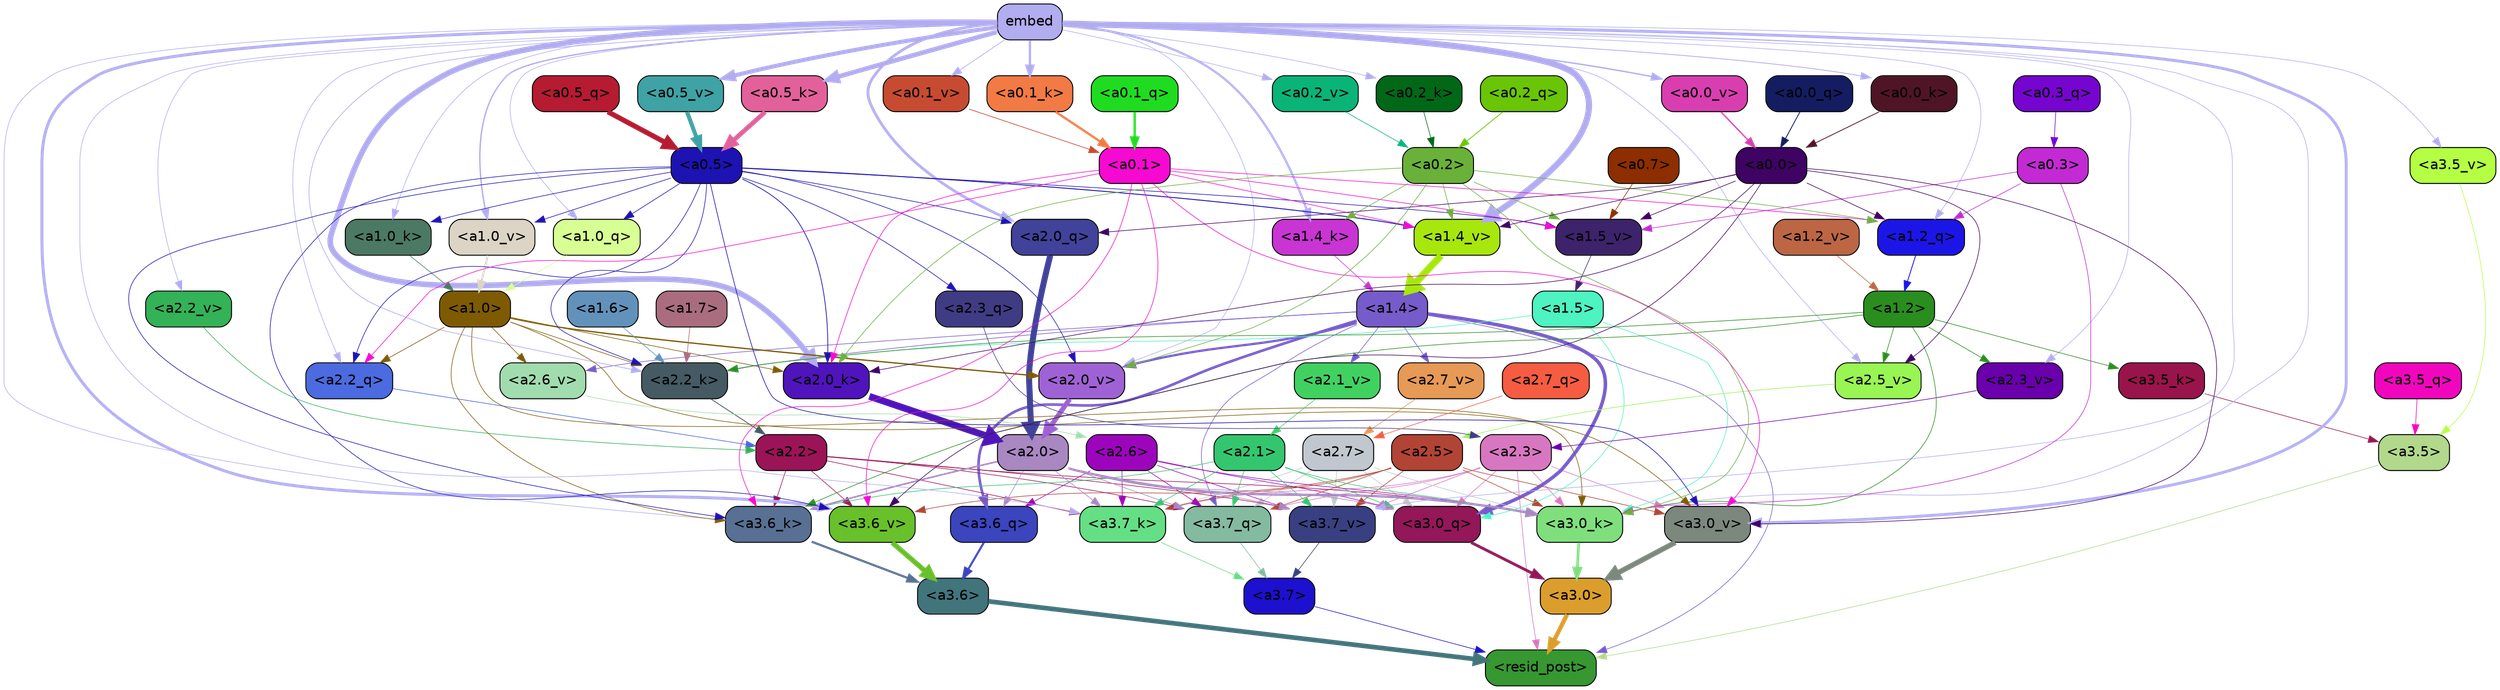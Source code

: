 strict digraph "" {
	graph [bgcolor=transparent,
		layout=dot,
		overlap=false,
		splines=true
	];
	"<a3.7>"	[color=black,
		fillcolor="#1d10ce",
		fontname=Helvetica,
		shape=box,
		style="filled, rounded"];
	"<resid_post>"	[color=black,
		fillcolor="#379731",
		fontname=Helvetica,
		shape=box,
		style="filled, rounded"];
	"<a3.7>" -> "<resid_post>"	[color="#1d10ce",
		penwidth=0.6];
	"<a3.6>"	[color=black,
		fillcolor="#42747c",
		fontname=Helvetica,
		shape=box,
		style="filled, rounded"];
	"<a3.6>" -> "<resid_post>"	[color="#42747c",
		penwidth=4.6696330308914185];
	"<a3.5>"	[color=black,
		fillcolor="#b1d88b",
		fontname=Helvetica,
		shape=box,
		style="filled, rounded"];
	"<a3.5>" -> "<resid_post>"	[color="#b1d88b",
		penwidth=0.6];
	"<a3.0>"	[color=black,
		fillcolor="#db9e2d",
		fontname=Helvetica,
		shape=box,
		style="filled, rounded"];
	"<a3.0>" -> "<resid_post>"	[color="#db9e2d",
		penwidth=4.282557368278503];
	"<a2.3>"	[color=black,
		fillcolor="#d877c1",
		fontname=Helvetica,
		shape=box,
		style="filled, rounded"];
	"<a2.3>" -> "<resid_post>"	[color="#d877c1",
		penwidth=0.6];
	"<a3.7_q>"	[color=black,
		fillcolor="#84baa0",
		fontname=Helvetica,
		shape=box,
		style="filled, rounded"];
	"<a2.3>" -> "<a3.7_q>"	[color="#d877c1",
		penwidth=0.6];
	"<a3.0_q>"	[color=black,
		fillcolor="#931759",
		fontname=Helvetica,
		shape=box,
		style="filled, rounded"];
	"<a2.3>" -> "<a3.0_q>"	[color="#d877c1",
		penwidth=0.6];
	"<a3.7_k>"	[color=black,
		fillcolor="#65df85",
		fontname=Helvetica,
		shape=box,
		style="filled, rounded"];
	"<a2.3>" -> "<a3.7_k>"	[color="#d877c1",
		penwidth=0.6];
	"<a3.0_k>"	[color=black,
		fillcolor="#80df7d",
		fontname=Helvetica,
		shape=box,
		style="filled, rounded"];
	"<a2.3>" -> "<a3.0_k>"	[color="#d877c1",
		penwidth=0.6];
	"<a3.7_v>"	[color=black,
		fillcolor="#394081",
		fontname=Helvetica,
		shape=box,
		style="filled, rounded"];
	"<a2.3>" -> "<a3.7_v>"	[color="#d877c1",
		penwidth=0.6];
	"<a3.0_v>"	[color=black,
		fillcolor="#7c887e",
		fontname=Helvetica,
		shape=box,
		style="filled, rounded"];
	"<a2.3>" -> "<a3.0_v>"	[color="#d877c1",
		penwidth=0.6];
	"<a1.4>"	[color=black,
		fillcolor="#765bca",
		fontname=Helvetica,
		shape=box,
		style="filled, rounded"];
	"<a1.4>" -> "<resid_post>"	[color="#765bca",
		penwidth=0.6];
	"<a1.4>" -> "<a3.7_q>"	[color="#765bca",
		penwidth=0.6];
	"<a3.6_q>"	[color=black,
		fillcolor="#3a45be",
		fontname=Helvetica,
		shape=box,
		style="filled, rounded"];
	"<a1.4>" -> "<a3.6_q>"	[color="#765bca",
		penwidth=2.6073555648326874];
	"<a1.4>" -> "<a3.0_q>"	[color="#765bca",
		penwidth=3.4971605762839317];
	"<a2.2_k>"	[color=black,
		fillcolor="#455a63",
		fontname=Helvetica,
		shape=box,
		style="filled, rounded"];
	"<a1.4>" -> "<a2.2_k>"	[color="#765bca",
		penwidth=0.6];
	"<a2.7_v>"	[color=black,
		fillcolor="#e79956",
		fontname=Helvetica,
		shape=box,
		style="filled, rounded"];
	"<a1.4>" -> "<a2.7_v>"	[color="#765bca",
		penwidth=0.6];
	"<a2.6_v>"	[color=black,
		fillcolor="#a1dcae",
		fontname=Helvetica,
		shape=box,
		style="filled, rounded"];
	"<a1.4>" -> "<a2.6_v>"	[color="#765bca",
		penwidth=0.6];
	"<a2.1_v>"	[color=black,
		fillcolor="#41d161",
		fontname=Helvetica,
		shape=box,
		style="filled, rounded"];
	"<a1.4>" -> "<a2.1_v>"	[color="#765bca",
		penwidth=0.6];
	"<a2.0_v>"	[color=black,
		fillcolor="#9f62d4",
		fontname=Helvetica,
		shape=box,
		style="filled, rounded"];
	"<a1.4>" -> "<a2.0_v>"	[color="#765bca",
		penwidth=2.268670678138733];
	"<a3.7_q>" -> "<a3.7>"	[color="#84baa0",
		penwidth=0.6];
	"<a3.6_q>" -> "<a3.6>"	[color="#3a45be",
		penwidth=2.03758105635643];
	"<a3.5_q>"	[color=black,
		fillcolor="#f007bd",
		fontname=Helvetica,
		shape=box,
		style="filled, rounded"];
	"<a3.5_q>" -> "<a3.5>"	[color="#f007bd",
		penwidth=0.6];
	"<a3.0_q>" -> "<a3.0>"	[color="#931759",
		penwidth=2.8638100624084473];
	"<a3.7_k>" -> "<a3.7>"	[color="#65df85",
		penwidth=0.6];
	"<a3.6_k>"	[color=black,
		fillcolor="#577093",
		fontname=Helvetica,
		shape=box,
		style="filled, rounded"];
	"<a3.6_k>" -> "<a3.6>"	[color="#577093",
		penwidth=2.174198240041733];
	"<a3.5_k>"	[color=black,
		fillcolor="#99144b",
		fontname=Helvetica,
		shape=box,
		style="filled, rounded"];
	"<a3.5_k>" -> "<a3.5>"	[color="#99144b",
		penwidth=0.6];
	"<a3.0_k>" -> "<a3.0>"	[color="#80df7d",
		penwidth=2.6274144649505615];
	"<a3.7_v>" -> "<a3.7>"	[color="#394081",
		penwidth=0.6];
	"<a3.6_v>"	[color=black,
		fillcolor="#68c02b",
		fontname=Helvetica,
		shape=box,
		style="filled, rounded"];
	"<a3.6_v>" -> "<a3.6>"	[color="#68c02b",
		penwidth=5.002329230308533];
	"<a3.5_v>"	[color=black,
		fillcolor="#b4ff43",
		fontname=Helvetica,
		shape=box,
		style="filled, rounded"];
	"<a3.5_v>" -> "<a3.5>"	[color="#b4ff43",
		penwidth=0.6];
	"<a3.0_v>" -> "<a3.0>"	[color="#7c887e",
		penwidth=5.188832879066467];
	"<a2.7>"	[color=black,
		fillcolor="#c1c7ce",
		fontname=Helvetica,
		shape=box,
		style="filled, rounded"];
	"<a2.7>" -> "<a3.7_q>"	[color="#c1c7ce",
		penwidth=0.6];
	"<a2.7>" -> "<a3.0_q>"	[color="#c1c7ce",
		penwidth=0.6];
	"<a2.7>" -> "<a3.7_k>"	[color="#c1c7ce",
		penwidth=0.6];
	"<a2.7>" -> "<a3.0_k>"	[color="#c1c7ce",
		penwidth=0.6];
	"<a2.7>" -> "<a3.7_v>"	[color="#c1c7ce",
		penwidth=0.6];
	"<a2.6>"	[color=black,
		fillcolor="#9d05bd",
		fontname=Helvetica,
		shape=box,
		style="filled, rounded"];
	"<a2.6>" -> "<a3.7_q>"	[color="#9d05bd",
		penwidth=0.6];
	"<a2.6>" -> "<a3.6_q>"	[color="#9d05bd",
		penwidth=0.6];
	"<a2.6>" -> "<a3.0_q>"	[color="#9d05bd",
		penwidth=0.6];
	"<a2.6>" -> "<a3.7_k>"	[color="#9d05bd",
		penwidth=0.6];
	"<a2.6>" -> "<a3.0_k>"	[color="#9d05bd",
		penwidth=0.6];
	"<a2.6>" -> "<a3.7_v>"	[color="#9d05bd",
		penwidth=0.6];
	"<a2.5>"	[color=black,
		fillcolor="#b24435",
		fontname=Helvetica,
		shape=box,
		style="filled, rounded"];
	"<a2.5>" -> "<a3.7_q>"	[color="#b24435",
		penwidth=0.6];
	"<a2.5>" -> "<a3.7_k>"	[color="#b24435",
		penwidth=0.6];
	"<a2.5>" -> "<a3.0_k>"	[color="#b24435",
		penwidth=0.6];
	"<a2.5>" -> "<a3.7_v>"	[color="#b24435",
		penwidth=0.6];
	"<a2.5>" -> "<a3.6_v>"	[color="#b24435",
		penwidth=0.6];
	"<a2.5>" -> "<a3.0_v>"	[color="#b24435",
		penwidth=0.6];
	"<a2.2>"	[color=black,
		fillcolor="#9b1457",
		fontname=Helvetica,
		shape=box,
		style="filled, rounded"];
	"<a2.2>" -> "<a3.7_q>"	[color="#9b1457",
		penwidth=0.6];
	"<a2.2>" -> "<a3.7_k>"	[color="#9b1457",
		penwidth=0.6];
	"<a2.2>" -> "<a3.6_k>"	[color="#9b1457",
		penwidth=0.6];
	"<a2.2>" -> "<a3.0_k>"	[color="#9b1457",
		penwidth=0.6];
	"<a2.2>" -> "<a3.7_v>"	[color="#9b1457",
		penwidth=0.6];
	"<a2.2>" -> "<a3.6_v>"	[color="#9b1457",
		penwidth=0.6];
	"<a2.1>"	[color=black,
		fillcolor="#34c66f",
		fontname=Helvetica,
		shape=box,
		style="filled, rounded"];
	"<a2.1>" -> "<a3.7_q>"	[color="#34c66f",
		penwidth=0.6];
	"<a2.1>" -> "<a3.0_q>"	[color="#34c66f",
		penwidth=0.6];
	"<a2.1>" -> "<a3.7_k>"	[color="#34c66f",
		penwidth=0.6];
	"<a2.1>" -> "<a3.6_k>"	[color="#34c66f",
		penwidth=0.6];
	"<a2.1>" -> "<a3.0_k>"	[color="#34c66f",
		penwidth=0.6];
	"<a2.1>" -> "<a3.7_v>"	[color="#34c66f",
		penwidth=0.6];
	"<a2.0>"	[color=black,
		fillcolor="#a987c1",
		fontname=Helvetica,
		shape=box,
		style="filled, rounded"];
	"<a2.0>" -> "<a3.7_q>"	[color="#a987c1",
		penwidth=0.6];
	"<a2.0>" -> "<a3.6_q>"	[color="#a987c1",
		penwidth=0.6];
	"<a2.0>" -> "<a3.0_q>"	[color="#a987c1",
		penwidth=0.6];
	"<a2.0>" -> "<a3.7_k>"	[color="#a987c1",
		penwidth=0.6];
	"<a2.0>" -> "<a3.6_k>"	[color="#a987c1",
		penwidth=1.5568191409111023];
	"<a2.0>" -> "<a3.0_k>"	[color="#a987c1",
		penwidth=2.270527422428131];
	"<a2.0>" -> "<a3.7_v>"	[color="#a987c1",
		penwidth=0.6];
	"<a1.5>"	[color=black,
		fillcolor="#4df3c1",
		fontname=Helvetica,
		shape=box,
		style="filled, rounded"];
	"<a1.5>" -> "<a3.0_q>"	[color="#4df3c1",
		penwidth=0.6];
	"<a1.5>" -> "<a3.0_k>"	[color="#4df3c1",
		penwidth=0.6];
	"<a1.5>" -> "<a2.2_k>"	[color="#4df3c1",
		penwidth=0.6];
	embed	[color=black,
		fillcolor="#b2acf0",
		fontname=Helvetica,
		shape=box,
		style="filled, rounded"];
	embed -> "<a3.7_k>"	[color="#b2acf0",
		penwidth=0.6];
	embed -> "<a3.6_k>"	[color="#b2acf0",
		penwidth=0.6];
	embed -> "<a3.0_k>"	[color="#b2acf0",
		penwidth=0.6];
	embed -> "<a3.7_v>"	[color="#b2acf0",
		penwidth=0.6];
	embed -> "<a3.6_v>"	[color="#b2acf0",
		penwidth=2.9588699340820312];
	embed -> "<a3.5_v>"	[color="#b2acf0",
		penwidth=0.6];
	embed -> "<a3.0_v>"	[color="#b2acf0",
		penwidth=2.8686431646347046];
	"<a2.2_q>"	[color=black,
		fillcolor="#4c6be0",
		fontname=Helvetica,
		shape=box,
		style="filled, rounded"];
	embed -> "<a2.2_q>"	[color="#b2acf0",
		penwidth=0.6];
	"<a2.0_q>"	[color=black,
		fillcolor="#41429a",
		fontname=Helvetica,
		shape=box,
		style="filled, rounded"];
	embed -> "<a2.0_q>"	[color="#b2acf0",
		penwidth=2.7617180347442627];
	embed -> "<a2.2_k>"	[color="#b2acf0",
		penwidth=0.67606520652771];
	"<a2.0_k>"	[color=black,
		fillcolor="#4f14bc",
		fontname=Helvetica,
		shape=box,
		style="filled, rounded"];
	embed -> "<a2.0_k>"	[color="#b2acf0",
		penwidth=5.615107178688049];
	"<a2.5_v>"	[color=black,
		fillcolor="#98f554",
		fontname=Helvetica,
		shape=box,
		style="filled, rounded"];
	embed -> "<a2.5_v>"	[color="#b2acf0",
		penwidth=0.6];
	"<a2.3_v>"	[color=black,
		fillcolor="#6900ab",
		fontname=Helvetica,
		shape=box,
		style="filled, rounded"];
	embed -> "<a2.3_v>"	[color="#b2acf0",
		penwidth=0.6];
	"<a2.2_v>"	[color=black,
		fillcolor="#34b257",
		fontname=Helvetica,
		shape=box,
		style="filled, rounded"];
	embed -> "<a2.2_v>"	[color="#b2acf0",
		penwidth=0.6];
	embed -> "<a2.0_v>"	[color="#b2acf0",
		penwidth=0.6];
	"<a1.2_q>"	[color=black,
		fillcolor="#1b16e6",
		fontname=Helvetica,
		shape=box,
		style="filled, rounded"];
	embed -> "<a1.2_q>"	[color="#b2acf0",
		penwidth=0.6];
	"<a1.0_q>"	[color=black,
		fillcolor="#d7ff94",
		fontname=Helvetica,
		shape=box,
		style="filled, rounded"];
	embed -> "<a1.0_q>"	[color="#b2acf0",
		penwidth=0.6];
	"<a1.4_k>"	[color=black,
		fillcolor="#c935d3",
		fontname=Helvetica,
		shape=box,
		style="filled, rounded"];
	embed -> "<a1.4_k>"	[color="#b2acf0",
		penwidth=2.1468217372894287];
	"<a1.0_k>"	[color=black,
		fillcolor="#4c7963",
		fontname=Helvetica,
		shape=box,
		style="filled, rounded"];
	embed -> "<a1.0_k>"	[color="#b2acf0",
		penwidth=0.6];
	"<a1.4_v>"	[color=black,
		fillcolor="#a7e70d",
		fontname=Helvetica,
		shape=box,
		style="filled, rounded"];
	embed -> "<a1.4_v>"	[color="#b2acf0",
		penwidth=6.189999580383301];
	"<a1.0_v>"	[color=black,
		fillcolor="#dcd4c4",
		fontname=Helvetica,
		shape=box,
		style="filled, rounded"];
	embed -> "<a1.0_v>"	[color="#b2acf0",
		penwidth=1.3123979568481445];
	"<a0.5_k>"	[color=black,
		fillcolor="#e2619a",
		fontname=Helvetica,
		shape=box,
		style="filled, rounded"];
	embed -> "<a0.5_k>"	[color="#b2acf0",
		penwidth=4.58268666267395];
	"<a0.2_k>"	[color=black,
		fillcolor="#016818",
		fontname=Helvetica,
		shape=box,
		style="filled, rounded"];
	embed -> "<a0.2_k>"	[color="#b2acf0",
		penwidth=0.6];
	"<a0.1_k>"	[color=black,
		fillcolor="#f27a44",
		fontname=Helvetica,
		shape=box,
		style="filled, rounded"];
	embed -> "<a0.1_k>"	[color="#b2acf0",
		penwidth=2.2296652793884277];
	"<a0.0_k>"	[color=black,
		fillcolor="#501525",
		fontname=Helvetica,
		shape=box,
		style="filled, rounded"];
	embed -> "<a0.0_k>"	[color="#b2acf0",
		penwidth=0.7705097198486328];
	"<a0.5_v>"	[color=black,
		fillcolor="#3fa2a4",
		fontname=Helvetica,
		shape=box,
		style="filled, rounded"];
	embed -> "<a0.5_v>"	[color="#b2acf0",
		penwidth=4.06441330909729];
	"<a0.2_v>"	[color=black,
		fillcolor="#0ab478",
		fontname=Helvetica,
		shape=box,
		style="filled, rounded"];
	embed -> "<a0.2_v>"	[color="#b2acf0",
		penwidth=0.6];
	"<a0.1_v>"	[color=black,
		fillcolor="#c74b31",
		fontname=Helvetica,
		shape=box,
		style="filled, rounded"];
	embed -> "<a0.1_v>"	[color="#b2acf0",
		penwidth=0.6574034690856934];
	"<a0.0_v>"	[color=black,
		fillcolor="#d93eb1",
		fontname=Helvetica,
		shape=box,
		style="filled, rounded"];
	embed -> "<a0.0_v>"	[color="#b2acf0",
		penwidth=1.3119869232177734];
	"<a1.2>"	[color=black,
		fillcolor="#2a8e1f",
		fontname=Helvetica,
		shape=box,
		style="filled, rounded"];
	"<a1.2>" -> "<a3.6_k>"	[color="#2a8e1f",
		penwidth=0.6];
	"<a1.2>" -> "<a3.5_k>"	[color="#2a8e1f",
		penwidth=0.6];
	"<a1.2>" -> "<a3.0_k>"	[color="#2a8e1f",
		penwidth=0.6];
	"<a1.2>" -> "<a2.2_k>"	[color="#2a8e1f",
		penwidth=0.6];
	"<a1.2>" -> "<a2.5_v>"	[color="#2a8e1f",
		penwidth=0.6];
	"<a1.2>" -> "<a2.3_v>"	[color="#2a8e1f",
		penwidth=0.6];
	"<a1.0>"	[color=black,
		fillcolor="#7e5b03",
		fontname=Helvetica,
		shape=box,
		style="filled, rounded"];
	"<a1.0>" -> "<a3.6_k>"	[color="#7e5b03",
		penwidth=0.6];
	"<a1.0>" -> "<a3.0_k>"	[color="#7e5b03",
		penwidth=0.6];
	"<a1.0>" -> "<a3.0_v>"	[color="#7e5b03",
		penwidth=0.6];
	"<a1.0>" -> "<a2.2_q>"	[color="#7e5b03",
		penwidth=0.6];
	"<a1.0>" -> "<a2.2_k>"	[color="#7e5b03",
		penwidth=0.6];
	"<a1.0>" -> "<a2.0_k>"	[color="#7e5b03",
		penwidth=0.6];
	"<a1.0>" -> "<a2.6_v>"	[color="#7e5b03",
		penwidth=0.6];
	"<a1.0>" -> "<a2.0_v>"	[color="#7e5b03",
		penwidth=1.27996826171875];
	"<a0.5>"	[color=black,
		fillcolor="#1d12b2",
		fontname=Helvetica,
		shape=box,
		style="filled, rounded"];
	"<a0.5>" -> "<a3.6_k>"	[color="#1d12b2",
		penwidth=0.6];
	"<a0.5>" -> "<a3.6_v>"	[color="#1d12b2",
		penwidth=0.6];
	"<a0.5>" -> "<a3.0_v>"	[color="#1d12b2",
		penwidth=0.6421224474906921];
	"<a2.3_q>"	[color=black,
		fillcolor="#403c84",
		fontname=Helvetica,
		shape=box,
		style="filled, rounded"];
	"<a0.5>" -> "<a2.3_q>"	[color="#1d12b2",
		penwidth=0.6];
	"<a0.5>" -> "<a2.2_q>"	[color="#1d12b2",
		penwidth=0.6];
	"<a0.5>" -> "<a2.0_q>"	[color="#1d12b2",
		penwidth=0.6];
	"<a0.5>" -> "<a2.2_k>"	[color="#1d12b2",
		penwidth=0.6];
	"<a0.5>" -> "<a2.0_k>"	[color="#1d12b2",
		penwidth=0.7151575088500977];
	"<a0.5>" -> "<a2.0_v>"	[color="#1d12b2",
		penwidth=0.6];
	"<a0.5>" -> "<a1.0_q>"	[color="#1d12b2",
		penwidth=0.6];
	"<a0.5>" -> "<a1.0_k>"	[color="#1d12b2",
		penwidth=0.6];
	"<a1.5_v>"	[color=black,
		fillcolor="#3d236b",
		fontname=Helvetica,
		shape=box,
		style="filled, rounded"];
	"<a0.5>" -> "<a1.5_v>"	[color="#1d12b2",
		penwidth=0.6];
	"<a0.5>" -> "<a1.4_v>"	[color="#1d12b2",
		penwidth=0.8927993774414062];
	"<a0.5>" -> "<a1.0_v>"	[color="#1d12b2",
		penwidth=0.6];
	"<a0.1>"	[color=black,
		fillcolor="#f609d0",
		fontname=Helvetica,
		shape=box,
		style="filled, rounded"];
	"<a0.1>" -> "<a3.6_k>"	[color="#f609d0",
		penwidth=0.6];
	"<a0.1>" -> "<a3.6_v>"	[color="#f609d0",
		penwidth=0.6];
	"<a0.1>" -> "<a3.0_v>"	[color="#f609d0",
		penwidth=0.6];
	"<a0.1>" -> "<a2.2_q>"	[color="#f609d0",
		penwidth=0.6];
	"<a0.1>" -> "<a2.0_k>"	[color="#f609d0",
		penwidth=0.6];
	"<a0.1>" -> "<a1.2_q>"	[color="#f609d0",
		penwidth=0.6];
	"<a0.1>" -> "<a1.5_v>"	[color="#f609d0",
		penwidth=0.6];
	"<a0.1>" -> "<a1.4_v>"	[color="#f609d0",
		penwidth=0.6];
	"<a0.3>"	[color=black,
		fillcolor="#c32ad3",
		fontname=Helvetica,
		shape=box,
		style="filled, rounded"];
	"<a0.3>" -> "<a3.0_k>"	[color="#c32ad3",
		penwidth=0.6];
	"<a0.3>" -> "<a1.2_q>"	[color="#c32ad3",
		penwidth=0.6];
	"<a0.3>" -> "<a1.5_v>"	[color="#c32ad3",
		penwidth=0.6];
	"<a0.2>"	[color=black,
		fillcolor="#6ab13a",
		fontname=Helvetica,
		shape=box,
		style="filled, rounded"];
	"<a0.2>" -> "<a3.0_k>"	[color="#6ab13a",
		penwidth=0.6];
	"<a0.2>" -> "<a2.0_k>"	[color="#6ab13a",
		penwidth=0.6];
	"<a0.2>" -> "<a2.0_v>"	[color="#6ab13a",
		penwidth=0.6];
	"<a0.2>" -> "<a1.2_q>"	[color="#6ab13a",
		penwidth=0.6];
	"<a0.2>" -> "<a1.4_k>"	[color="#6ab13a",
		penwidth=0.6];
	"<a0.2>" -> "<a1.5_v>"	[color="#6ab13a",
		penwidth=0.6];
	"<a0.2>" -> "<a1.4_v>"	[color="#6ab13a",
		penwidth=0.6];
	"<a0.0>"	[color=black,
		fillcolor="#3e0363",
		fontname=Helvetica,
		shape=box,
		style="filled, rounded"];
	"<a0.0>" -> "<a3.6_v>"	[color="#3e0363",
		penwidth=0.6];
	"<a0.0>" -> "<a3.0_v>"	[color="#3e0363",
		penwidth=0.6];
	"<a0.0>" -> "<a2.0_q>"	[color="#3e0363",
		penwidth=0.6];
	"<a0.0>" -> "<a2.0_k>"	[color="#3e0363",
		penwidth=0.6];
	"<a0.0>" -> "<a2.5_v>"	[color="#3e0363",
		penwidth=0.6];
	"<a0.0>" -> "<a1.2_q>"	[color="#3e0363",
		penwidth=0.6];
	"<a0.0>" -> "<a1.5_v>"	[color="#3e0363",
		penwidth=0.6];
	"<a0.0>" -> "<a1.4_v>"	[color="#3e0363",
		penwidth=0.6];
	"<a2.7_q>"	[color=black,
		fillcolor="#f65c41",
		fontname=Helvetica,
		shape=box,
		style="filled, rounded"];
	"<a2.7_q>" -> "<a2.7>"	[color="#f65c41",
		penwidth=0.6];
	"<a2.3_q>" -> "<a2.3>"	[color="#403c84",
		penwidth=0.6];
	"<a2.2_q>" -> "<a2.2>"	[color="#4c6be0",
		penwidth=0.6340763568878174];
	"<a2.0_q>" -> "<a2.0>"	[color="#41429a",
		penwidth=6.0160088539123535];
	"<a2.2_k>" -> "<a2.2>"	[color="#455a63",
		penwidth=0.7764816284179688];
	"<a2.0_k>" -> "<a2.0>"	[color="#4f14bc",
		penwidth=6.773025274276733];
	"<a2.7_v>" -> "<a2.7>"	[color="#e79956",
		penwidth=0.6];
	"<a2.6_v>" -> "<a2.6>"	[color="#a1dcae",
		penwidth=0.6];
	"<a2.5_v>" -> "<a2.5>"	[color="#98f554",
		penwidth=0.6];
	"<a2.3_v>" -> "<a2.3>"	[color="#6900ab",
		penwidth=0.6];
	"<a2.2_v>" -> "<a2.2>"	[color="#34b257",
		penwidth=0.6];
	"<a2.1_v>" -> "<a2.1>"	[color="#41d161",
		penwidth=0.6];
	"<a2.0_v>" -> "<a2.0>"	[color="#9f62d4",
		penwidth=4.906715989112854];
	"<a1.7>"	[color=black,
		fillcolor="#aa6d7f",
		fontname=Helvetica,
		shape=box,
		style="filled, rounded"];
	"<a1.7>" -> "<a2.2_k>"	[color="#aa6d7f",
		penwidth=0.6];
	"<a1.6>"	[color=black,
		fillcolor="#6292bb",
		fontname=Helvetica,
		shape=box,
		style="filled, rounded"];
	"<a1.6>" -> "<a2.2_k>"	[color="#6292bb",
		penwidth=0.6];
	"<a1.2_q>" -> "<a1.2>"	[color="#1b16e6",
		penwidth=0.836545467376709];
	"<a1.0_q>" -> "<a1.0>"	[color="#d7ff94",
		penwidth=0.6];
	"<a1.4_k>" -> "<a1.4>"	[color="#c935d3",
		penwidth=0.6];
	"<a1.0_k>" -> "<a1.0>"	[color="#4c7963",
		penwidth=0.6];
	"<a1.5_v>" -> "<a1.5>"	[color="#3d236b",
		penwidth=0.6];
	"<a1.4_v>" -> "<a1.4>"	[color="#a7e70d",
		penwidth=7.093163728713989];
	"<a1.2_v>"	[color=black,
		fillcolor="#bc6644",
		fontname=Helvetica,
		shape=box,
		style="filled, rounded"];
	"<a1.2_v>" -> "<a1.2>"	[color="#bc6644",
		penwidth=0.6];
	"<a1.0_v>" -> "<a1.0>"	[color="#dcd4c4",
		penwidth=1.9666723012924194];
	"<a0.7>"	[color=black,
		fillcolor="#8d2e00",
		fontname=Helvetica,
		shape=box,
		style="filled, rounded"];
	"<a0.7>" -> "<a1.5_v>"	[color="#8d2e00",
		penwidth=0.6];
	"<a0.5_q>"	[color=black,
		fillcolor="#b61b31",
		fontname=Helvetica,
		shape=box,
		style="filled, rounded"];
	"<a0.5_q>" -> "<a0.5>"	[color="#b61b31",
		penwidth=5.0559651255607605];
	"<a0.3_q>"	[color=black,
		fillcolor="#7505cf",
		fontname=Helvetica,
		shape=box,
		style="filled, rounded"];
	"<a0.3_q>" -> "<a0.3>"	[color="#7505cf",
		penwidth=0.6];
	"<a0.2_q>"	[color=black,
		fillcolor="#69c506",
		fontname=Helvetica,
		shape=box,
		style="filled, rounded"];
	"<a0.2_q>" -> "<a0.2>"	[color="#69c506",
		penwidth=0.7587676048278809];
	"<a0.1_q>"	[color=black,
		fillcolor="#20dc20",
		fontname=Helvetica,
		shape=box,
		style="filled, rounded"];
	"<a0.1_q>" -> "<a0.1>"	[color="#20dc20",
		penwidth=2.3103086948394775];
	"<a0.0_q>"	[color=black,
		fillcolor="#141d61",
		fontname=Helvetica,
		shape=box,
		style="filled, rounded"];
	"<a0.0_q>" -> "<a0.0>"	[color="#141d61",
		penwidth=0.8285908699035645];
	"<a0.5_k>" -> "<a0.5>"	[color="#e2619a",
		penwidth=4.577519536018372];
	"<a0.2_k>" -> "<a0.2>"	[color="#016818",
		penwidth=0.6];
	"<a0.1_k>" -> "<a0.1>"	[color="#f27a44",
		penwidth=2.2273199558258057];
	"<a0.0_k>" -> "<a0.0>"	[color="#501525",
		penwidth=0.7703166007995605];
	"<a0.5_v>" -> "<a0.5>"	[color="#3fa2a4",
		penwidth=4.062177300453186];
	"<a0.2_v>" -> "<a0.2>"	[color="#0ab478",
		penwidth=0.6];
	"<a0.1_v>" -> "<a0.1>"	[color="#c74b31",
		penwidth=0.654442310333252];
	"<a0.0_v>" -> "<a0.0>"	[color="#d93eb1",
		penwidth=1.307939052581787];
}
